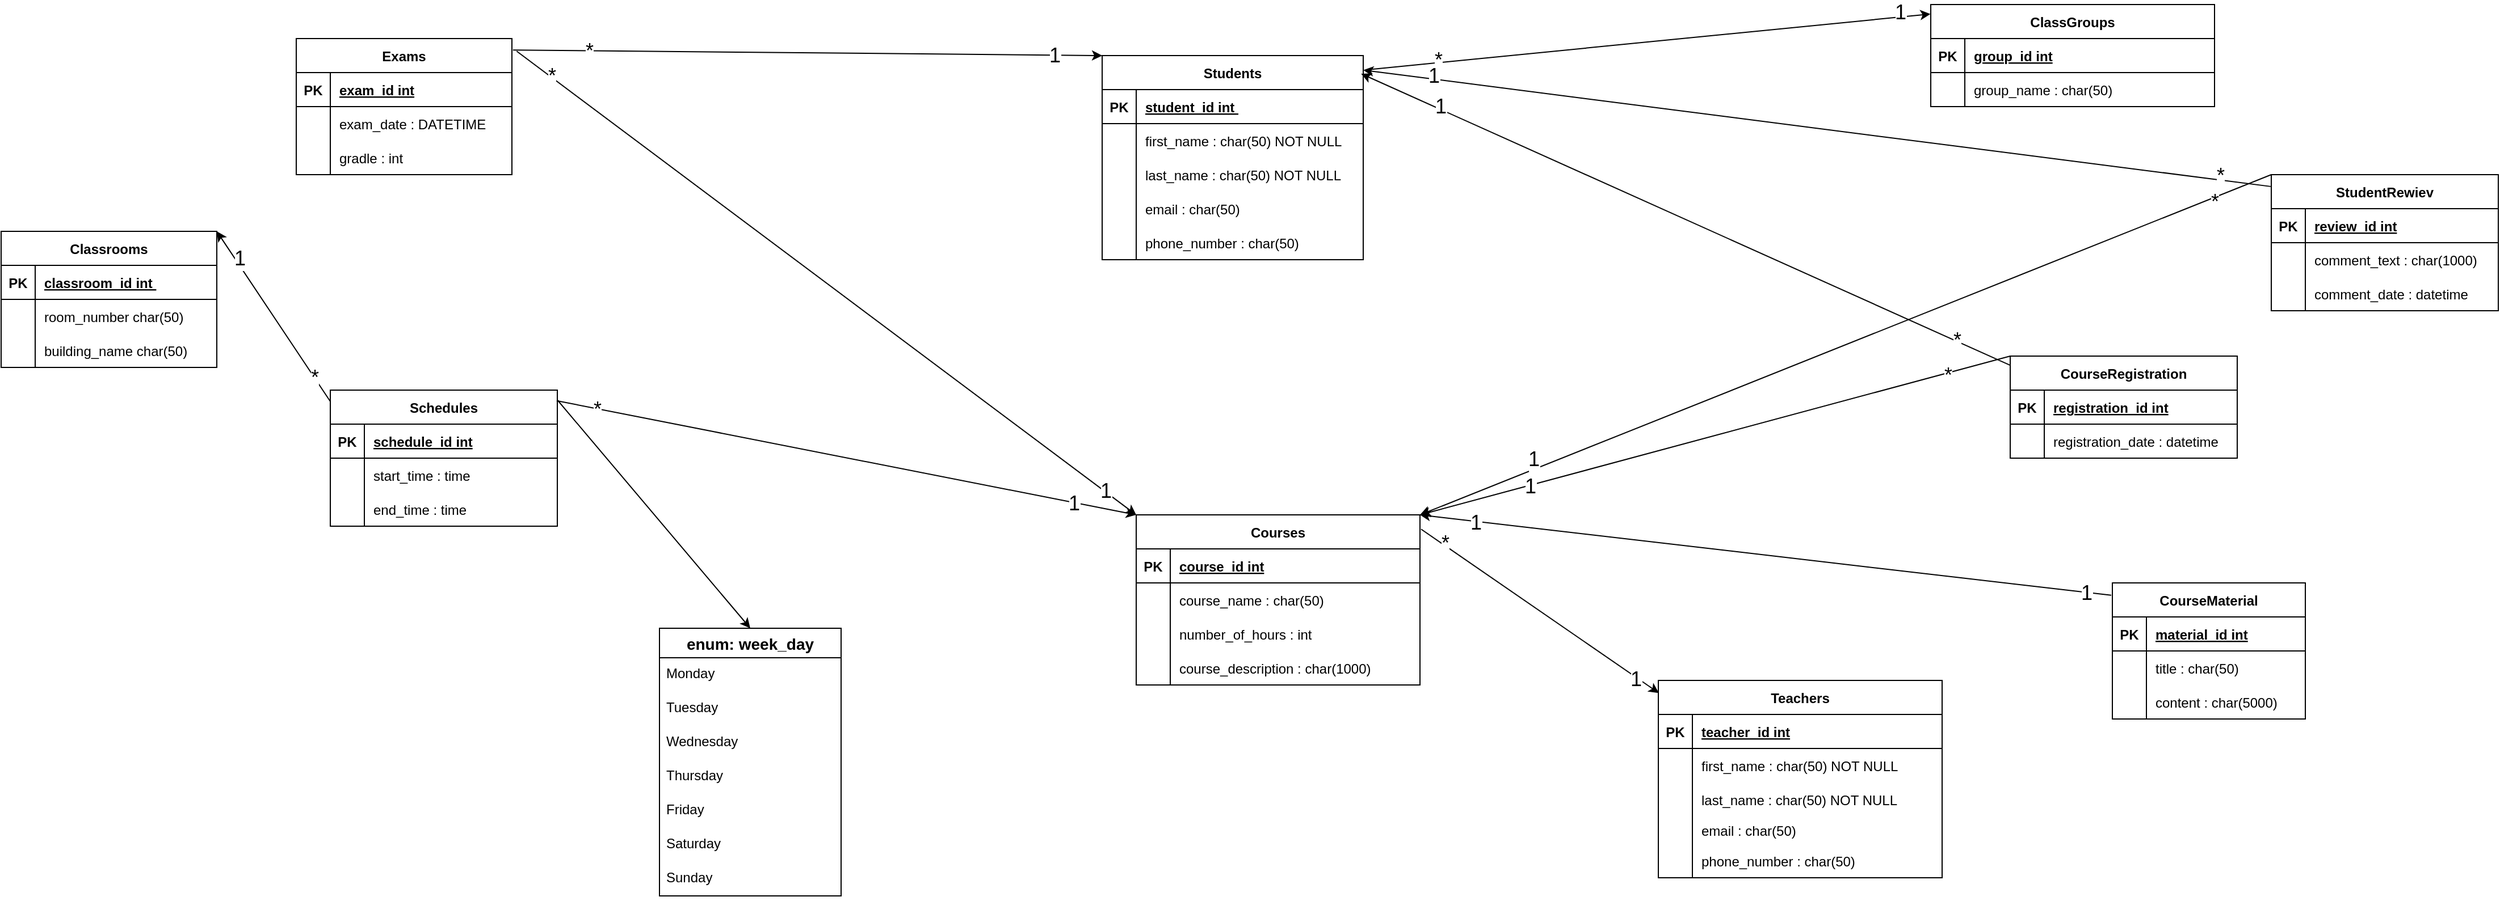 <mxfile version="21.7.4" type="device">
  <diagram id="R2lEEEUBdFMjLlhIrx00" name="Page-1">
    <mxGraphModel dx="2919" dy="903" grid="1" gridSize="10" guides="1" tooltips="1" connect="1" arrows="1" fold="1" page="1" pageScale="1" pageWidth="1169" pageHeight="827" math="0" shadow="0" extFonts="Permanent Marker^https://fonts.googleapis.com/css?family=Permanent+Marker">
      <root>
        <mxCell id="0" />
        <mxCell id="1" parent="0" />
        <mxCell id="C-vyLk0tnHw3VtMMgP7b-23" value="Students" style="shape=table;startSize=30;container=1;collapsible=1;childLayout=tableLayout;fixedRows=1;rowLines=0;fontStyle=1;align=center;resizeLast=1;" parent="1" vertex="1">
          <mxGeometry x="-80" y="65" width="230" height="180" as="geometry" />
        </mxCell>
        <mxCell id="C-vyLk0tnHw3VtMMgP7b-24" value="" style="shape=partialRectangle;collapsible=0;dropTarget=0;pointerEvents=0;fillColor=none;points=[[0,0.5],[1,0.5]];portConstraint=eastwest;top=0;left=0;right=0;bottom=1;" parent="C-vyLk0tnHw3VtMMgP7b-23" vertex="1">
          <mxGeometry y="30" width="230" height="30" as="geometry" />
        </mxCell>
        <mxCell id="C-vyLk0tnHw3VtMMgP7b-25" value="PK" style="shape=partialRectangle;overflow=hidden;connectable=0;fillColor=none;top=0;left=0;bottom=0;right=0;fontStyle=1;" parent="C-vyLk0tnHw3VtMMgP7b-24" vertex="1">
          <mxGeometry width="30" height="30" as="geometry">
            <mxRectangle width="30" height="30" as="alternateBounds" />
          </mxGeometry>
        </mxCell>
        <mxCell id="C-vyLk0tnHw3VtMMgP7b-26" value="student_id int " style="shape=partialRectangle;overflow=hidden;connectable=0;fillColor=none;top=0;left=0;bottom=0;right=0;align=left;spacingLeft=6;fontStyle=5;" parent="C-vyLk0tnHw3VtMMgP7b-24" vertex="1">
          <mxGeometry x="30" width="200" height="30" as="geometry">
            <mxRectangle width="200" height="30" as="alternateBounds" />
          </mxGeometry>
        </mxCell>
        <mxCell id="C-vyLk0tnHw3VtMMgP7b-27" value="" style="shape=partialRectangle;collapsible=0;dropTarget=0;pointerEvents=0;fillColor=none;points=[[0,0.5],[1,0.5]];portConstraint=eastwest;top=0;left=0;right=0;bottom=0;" parent="C-vyLk0tnHw3VtMMgP7b-23" vertex="1">
          <mxGeometry y="60" width="230" height="30" as="geometry" />
        </mxCell>
        <mxCell id="C-vyLk0tnHw3VtMMgP7b-28" value="" style="shape=partialRectangle;overflow=hidden;connectable=0;fillColor=none;top=0;left=0;bottom=0;right=0;" parent="C-vyLk0tnHw3VtMMgP7b-27" vertex="1">
          <mxGeometry width="30" height="30" as="geometry">
            <mxRectangle width="30" height="30" as="alternateBounds" />
          </mxGeometry>
        </mxCell>
        <mxCell id="C-vyLk0tnHw3VtMMgP7b-29" value="first_name : char(50) NOT NULL" style="shape=partialRectangle;overflow=hidden;connectable=0;fillColor=none;top=0;left=0;bottom=0;right=0;align=left;spacingLeft=6;" parent="C-vyLk0tnHw3VtMMgP7b-27" vertex="1">
          <mxGeometry x="30" width="200" height="30" as="geometry">
            <mxRectangle width="200" height="30" as="alternateBounds" />
          </mxGeometry>
        </mxCell>
        <mxCell id="LhEYkZIRxzOfHUwRVAMr-110" style="shape=partialRectangle;collapsible=0;dropTarget=0;pointerEvents=0;fillColor=none;points=[[0,0.5],[1,0.5]];portConstraint=eastwest;top=0;left=0;right=0;bottom=0;" parent="C-vyLk0tnHw3VtMMgP7b-23" vertex="1">
          <mxGeometry y="90" width="230" height="30" as="geometry" />
        </mxCell>
        <mxCell id="LhEYkZIRxzOfHUwRVAMr-111" style="shape=partialRectangle;overflow=hidden;connectable=0;fillColor=none;top=0;left=0;bottom=0;right=0;" parent="LhEYkZIRxzOfHUwRVAMr-110" vertex="1">
          <mxGeometry width="30" height="30" as="geometry">
            <mxRectangle width="30" height="30" as="alternateBounds" />
          </mxGeometry>
        </mxCell>
        <mxCell id="LhEYkZIRxzOfHUwRVAMr-112" value="last_name : char(50) NOT NULL" style="shape=partialRectangle;overflow=hidden;connectable=0;fillColor=none;top=0;left=0;bottom=0;right=0;align=left;spacingLeft=6;" parent="LhEYkZIRxzOfHUwRVAMr-110" vertex="1">
          <mxGeometry x="30" width="200" height="30" as="geometry">
            <mxRectangle width="200" height="30" as="alternateBounds" />
          </mxGeometry>
        </mxCell>
        <mxCell id="LhEYkZIRxzOfHUwRVAMr-113" style="shape=partialRectangle;collapsible=0;dropTarget=0;pointerEvents=0;fillColor=none;points=[[0,0.5],[1,0.5]];portConstraint=eastwest;top=0;left=0;right=0;bottom=0;" parent="C-vyLk0tnHw3VtMMgP7b-23" vertex="1">
          <mxGeometry y="120" width="230" height="30" as="geometry" />
        </mxCell>
        <mxCell id="LhEYkZIRxzOfHUwRVAMr-114" style="shape=partialRectangle;overflow=hidden;connectable=0;fillColor=none;top=0;left=0;bottom=0;right=0;" parent="LhEYkZIRxzOfHUwRVAMr-113" vertex="1">
          <mxGeometry width="30" height="30" as="geometry">
            <mxRectangle width="30" height="30" as="alternateBounds" />
          </mxGeometry>
        </mxCell>
        <mxCell id="LhEYkZIRxzOfHUwRVAMr-115" value="email : char(50)" style="shape=partialRectangle;overflow=hidden;connectable=0;fillColor=none;top=0;left=0;bottom=0;right=0;align=left;spacingLeft=6;" parent="LhEYkZIRxzOfHUwRVAMr-113" vertex="1">
          <mxGeometry x="30" width="200" height="30" as="geometry">
            <mxRectangle width="200" height="30" as="alternateBounds" />
          </mxGeometry>
        </mxCell>
        <mxCell id="LhEYkZIRxzOfHUwRVAMr-116" style="shape=partialRectangle;collapsible=0;dropTarget=0;pointerEvents=0;fillColor=none;points=[[0,0.5],[1,0.5]];portConstraint=eastwest;top=0;left=0;right=0;bottom=0;" parent="C-vyLk0tnHw3VtMMgP7b-23" vertex="1">
          <mxGeometry y="150" width="230" height="30" as="geometry" />
        </mxCell>
        <mxCell id="LhEYkZIRxzOfHUwRVAMr-117" style="shape=partialRectangle;overflow=hidden;connectable=0;fillColor=none;top=0;left=0;bottom=0;right=0;" parent="LhEYkZIRxzOfHUwRVAMr-116" vertex="1">
          <mxGeometry width="30" height="30" as="geometry">
            <mxRectangle width="30" height="30" as="alternateBounds" />
          </mxGeometry>
        </mxCell>
        <mxCell id="LhEYkZIRxzOfHUwRVAMr-118" value="phone_number : char(50)" style="shape=partialRectangle;overflow=hidden;connectable=0;fillColor=none;top=0;left=0;bottom=0;right=0;align=left;spacingLeft=6;" parent="LhEYkZIRxzOfHUwRVAMr-116" vertex="1">
          <mxGeometry x="30" width="200" height="30" as="geometry">
            <mxRectangle width="200" height="30" as="alternateBounds" />
          </mxGeometry>
        </mxCell>
        <mxCell id="LhEYkZIRxzOfHUwRVAMr-1" value="ClassGroups" style="shape=table;startSize=30;container=1;collapsible=1;childLayout=tableLayout;fixedRows=1;rowLines=0;fontStyle=1;align=center;resizeLast=1;" parent="1" vertex="1">
          <mxGeometry x="650" y="20" width="250" height="90" as="geometry" />
        </mxCell>
        <mxCell id="LhEYkZIRxzOfHUwRVAMr-2" value="" style="shape=partialRectangle;collapsible=0;dropTarget=0;pointerEvents=0;fillColor=none;points=[[0,0.5],[1,0.5]];portConstraint=eastwest;top=0;left=0;right=0;bottom=1;" parent="LhEYkZIRxzOfHUwRVAMr-1" vertex="1">
          <mxGeometry y="30" width="250" height="30" as="geometry" />
        </mxCell>
        <mxCell id="LhEYkZIRxzOfHUwRVAMr-3" value="PK" style="shape=partialRectangle;overflow=hidden;connectable=0;fillColor=none;top=0;left=0;bottom=0;right=0;fontStyle=1;" parent="LhEYkZIRxzOfHUwRVAMr-2" vertex="1">
          <mxGeometry width="30" height="30" as="geometry">
            <mxRectangle width="30" height="30" as="alternateBounds" />
          </mxGeometry>
        </mxCell>
        <mxCell id="LhEYkZIRxzOfHUwRVAMr-4" value="group_id int" style="shape=partialRectangle;overflow=hidden;connectable=0;fillColor=none;top=0;left=0;bottom=0;right=0;align=left;spacingLeft=6;fontStyle=5;" parent="LhEYkZIRxzOfHUwRVAMr-2" vertex="1">
          <mxGeometry x="30" width="220" height="30" as="geometry">
            <mxRectangle width="220" height="30" as="alternateBounds" />
          </mxGeometry>
        </mxCell>
        <mxCell id="LhEYkZIRxzOfHUwRVAMr-5" value="" style="shape=partialRectangle;collapsible=0;dropTarget=0;pointerEvents=0;fillColor=none;points=[[0,0.5],[1,0.5]];portConstraint=eastwest;top=0;left=0;right=0;bottom=0;" parent="LhEYkZIRxzOfHUwRVAMr-1" vertex="1">
          <mxGeometry y="60" width="250" height="30" as="geometry" />
        </mxCell>
        <mxCell id="LhEYkZIRxzOfHUwRVAMr-6" value="" style="shape=partialRectangle;overflow=hidden;connectable=0;fillColor=none;top=0;left=0;bottom=0;right=0;" parent="LhEYkZIRxzOfHUwRVAMr-5" vertex="1">
          <mxGeometry width="30" height="30" as="geometry">
            <mxRectangle width="30" height="30" as="alternateBounds" />
          </mxGeometry>
        </mxCell>
        <mxCell id="LhEYkZIRxzOfHUwRVAMr-7" value="group_name : char(50)" style="shape=partialRectangle;overflow=hidden;connectable=0;fillColor=none;top=0;left=0;bottom=0;right=0;align=left;spacingLeft=6;" parent="LhEYkZIRxzOfHUwRVAMr-5" vertex="1">
          <mxGeometry x="30" width="220" height="30" as="geometry">
            <mxRectangle width="220" height="30" as="alternateBounds" />
          </mxGeometry>
        </mxCell>
        <mxCell id="LhEYkZIRxzOfHUwRVAMr-8" value="Courses" style="shape=table;startSize=30;container=1;collapsible=1;childLayout=tableLayout;fixedRows=1;rowLines=0;fontStyle=1;align=center;resizeLast=1;" parent="1" vertex="1">
          <mxGeometry x="-50" y="470" width="250" height="150" as="geometry" />
        </mxCell>
        <mxCell id="LhEYkZIRxzOfHUwRVAMr-9" value="" style="shape=partialRectangle;collapsible=0;dropTarget=0;pointerEvents=0;fillColor=none;points=[[0,0.5],[1,0.5]];portConstraint=eastwest;top=0;left=0;right=0;bottom=1;" parent="LhEYkZIRxzOfHUwRVAMr-8" vertex="1">
          <mxGeometry y="30" width="250" height="30" as="geometry" />
        </mxCell>
        <mxCell id="LhEYkZIRxzOfHUwRVAMr-10" value="PK" style="shape=partialRectangle;overflow=hidden;connectable=0;fillColor=none;top=0;left=0;bottom=0;right=0;fontStyle=1;" parent="LhEYkZIRxzOfHUwRVAMr-9" vertex="1">
          <mxGeometry width="30" height="30" as="geometry">
            <mxRectangle width="30" height="30" as="alternateBounds" />
          </mxGeometry>
        </mxCell>
        <mxCell id="LhEYkZIRxzOfHUwRVAMr-11" value="course_id int" style="shape=partialRectangle;overflow=hidden;connectable=0;fillColor=none;top=0;left=0;bottom=0;right=0;align=left;spacingLeft=6;fontStyle=5;" parent="LhEYkZIRxzOfHUwRVAMr-9" vertex="1">
          <mxGeometry x="30" width="220" height="30" as="geometry">
            <mxRectangle width="220" height="30" as="alternateBounds" />
          </mxGeometry>
        </mxCell>
        <mxCell id="LhEYkZIRxzOfHUwRVAMr-12" value="" style="shape=partialRectangle;collapsible=0;dropTarget=0;pointerEvents=0;fillColor=none;points=[[0,0.5],[1,0.5]];portConstraint=eastwest;top=0;left=0;right=0;bottom=0;" parent="LhEYkZIRxzOfHUwRVAMr-8" vertex="1">
          <mxGeometry y="60" width="250" height="30" as="geometry" />
        </mxCell>
        <mxCell id="LhEYkZIRxzOfHUwRVAMr-13" value="" style="shape=partialRectangle;overflow=hidden;connectable=0;fillColor=none;top=0;left=0;bottom=0;right=0;" parent="LhEYkZIRxzOfHUwRVAMr-12" vertex="1">
          <mxGeometry width="30" height="30" as="geometry">
            <mxRectangle width="30" height="30" as="alternateBounds" />
          </mxGeometry>
        </mxCell>
        <mxCell id="LhEYkZIRxzOfHUwRVAMr-14" value="course_name : char(50) " style="shape=partialRectangle;overflow=hidden;connectable=0;fillColor=none;top=0;left=0;bottom=0;right=0;align=left;spacingLeft=6;" parent="LhEYkZIRxzOfHUwRVAMr-12" vertex="1">
          <mxGeometry x="30" width="220" height="30" as="geometry">
            <mxRectangle width="220" height="30" as="alternateBounds" />
          </mxGeometry>
        </mxCell>
        <mxCell id="iF2gpGgkhicYIBw4G_lv-1" style="shape=partialRectangle;collapsible=0;dropTarget=0;pointerEvents=0;fillColor=none;points=[[0,0.5],[1,0.5]];portConstraint=eastwest;top=0;left=0;right=0;bottom=0;" parent="LhEYkZIRxzOfHUwRVAMr-8" vertex="1">
          <mxGeometry y="90" width="250" height="30" as="geometry" />
        </mxCell>
        <mxCell id="iF2gpGgkhicYIBw4G_lv-2" style="shape=partialRectangle;overflow=hidden;connectable=0;fillColor=none;top=0;left=0;bottom=0;right=0;" parent="iF2gpGgkhicYIBw4G_lv-1" vertex="1">
          <mxGeometry width="30" height="30" as="geometry">
            <mxRectangle width="30" height="30" as="alternateBounds" />
          </mxGeometry>
        </mxCell>
        <mxCell id="iF2gpGgkhicYIBw4G_lv-3" value="number_of_hours : int" style="shape=partialRectangle;overflow=hidden;connectable=0;fillColor=none;top=0;left=0;bottom=0;right=0;align=left;spacingLeft=6;" parent="iF2gpGgkhicYIBw4G_lv-1" vertex="1">
          <mxGeometry x="30" width="220" height="30" as="geometry">
            <mxRectangle width="220" height="30" as="alternateBounds" />
          </mxGeometry>
        </mxCell>
        <mxCell id="LhEYkZIRxzOfHUwRVAMr-119" style="shape=partialRectangle;collapsible=0;dropTarget=0;pointerEvents=0;fillColor=none;points=[[0,0.5],[1,0.5]];portConstraint=eastwest;top=0;left=0;right=0;bottom=0;" parent="LhEYkZIRxzOfHUwRVAMr-8" vertex="1">
          <mxGeometry y="120" width="250" height="30" as="geometry" />
        </mxCell>
        <mxCell id="LhEYkZIRxzOfHUwRVAMr-120" style="shape=partialRectangle;overflow=hidden;connectable=0;fillColor=none;top=0;left=0;bottom=0;right=0;" parent="LhEYkZIRxzOfHUwRVAMr-119" vertex="1">
          <mxGeometry width="30" height="30" as="geometry">
            <mxRectangle width="30" height="30" as="alternateBounds" />
          </mxGeometry>
        </mxCell>
        <mxCell id="LhEYkZIRxzOfHUwRVAMr-121" value="course_description : char(1000)" style="shape=partialRectangle;overflow=hidden;connectable=0;fillColor=none;top=0;left=0;bottom=0;right=0;align=left;spacingLeft=6;" parent="LhEYkZIRxzOfHUwRVAMr-119" vertex="1">
          <mxGeometry x="30" width="220" height="30" as="geometry">
            <mxRectangle width="220" height="30" as="alternateBounds" />
          </mxGeometry>
        </mxCell>
        <mxCell id="LhEYkZIRxzOfHUwRVAMr-15" value="CourseRegistration" style="shape=table;startSize=30;container=1;collapsible=1;childLayout=tableLayout;fixedRows=1;rowLines=0;fontStyle=1;align=center;resizeLast=1;" parent="1" vertex="1">
          <mxGeometry x="720" y="330" width="200" height="90" as="geometry" />
        </mxCell>
        <mxCell id="LhEYkZIRxzOfHUwRVAMr-16" value="" style="shape=partialRectangle;collapsible=0;dropTarget=0;pointerEvents=0;fillColor=none;points=[[0,0.5],[1,0.5]];portConstraint=eastwest;top=0;left=0;right=0;bottom=1;" parent="LhEYkZIRxzOfHUwRVAMr-15" vertex="1">
          <mxGeometry y="30" width="200" height="30" as="geometry" />
        </mxCell>
        <mxCell id="LhEYkZIRxzOfHUwRVAMr-17" value="PK" style="shape=partialRectangle;overflow=hidden;connectable=0;fillColor=none;top=0;left=0;bottom=0;right=0;fontStyle=1;" parent="LhEYkZIRxzOfHUwRVAMr-16" vertex="1">
          <mxGeometry width="30" height="30" as="geometry">
            <mxRectangle width="30" height="30" as="alternateBounds" />
          </mxGeometry>
        </mxCell>
        <mxCell id="LhEYkZIRxzOfHUwRVAMr-18" value="registration_id int" style="shape=partialRectangle;overflow=hidden;connectable=0;fillColor=none;top=0;left=0;bottom=0;right=0;align=left;spacingLeft=6;fontStyle=5;" parent="LhEYkZIRxzOfHUwRVAMr-16" vertex="1">
          <mxGeometry x="30" width="170" height="30" as="geometry">
            <mxRectangle width="170" height="30" as="alternateBounds" />
          </mxGeometry>
        </mxCell>
        <mxCell id="LhEYkZIRxzOfHUwRVAMr-19" value="" style="shape=partialRectangle;collapsible=0;dropTarget=0;pointerEvents=0;fillColor=none;points=[[0,0.5],[1,0.5]];portConstraint=eastwest;top=0;left=0;right=0;bottom=0;" parent="LhEYkZIRxzOfHUwRVAMr-15" vertex="1">
          <mxGeometry y="60" width="200" height="30" as="geometry" />
        </mxCell>
        <mxCell id="LhEYkZIRxzOfHUwRVAMr-20" value="" style="shape=partialRectangle;overflow=hidden;connectable=0;fillColor=none;top=0;left=0;bottom=0;right=0;" parent="LhEYkZIRxzOfHUwRVAMr-19" vertex="1">
          <mxGeometry width="30" height="30" as="geometry">
            <mxRectangle width="30" height="30" as="alternateBounds" />
          </mxGeometry>
        </mxCell>
        <mxCell id="LhEYkZIRxzOfHUwRVAMr-21" value="registration_date : datetime" style="shape=partialRectangle;overflow=hidden;connectable=0;fillColor=none;top=0;left=0;bottom=0;right=0;align=left;spacingLeft=6;" parent="LhEYkZIRxzOfHUwRVAMr-19" vertex="1">
          <mxGeometry x="30" width="170" height="30" as="geometry">
            <mxRectangle width="170" height="30" as="alternateBounds" />
          </mxGeometry>
        </mxCell>
        <mxCell id="LhEYkZIRxzOfHUwRVAMr-29" value="Teachers" style="shape=table;startSize=30;container=1;collapsible=1;childLayout=tableLayout;fixedRows=1;rowLines=0;fontStyle=1;align=center;resizeLast=1;" parent="1" vertex="1">
          <mxGeometry x="410" y="616" width="250" height="174" as="geometry" />
        </mxCell>
        <mxCell id="LhEYkZIRxzOfHUwRVAMr-30" value="" style="shape=partialRectangle;collapsible=0;dropTarget=0;pointerEvents=0;fillColor=none;points=[[0,0.5],[1,0.5]];portConstraint=eastwest;top=0;left=0;right=0;bottom=1;" parent="LhEYkZIRxzOfHUwRVAMr-29" vertex="1">
          <mxGeometry y="30" width="250" height="30" as="geometry" />
        </mxCell>
        <mxCell id="LhEYkZIRxzOfHUwRVAMr-31" value="PK" style="shape=partialRectangle;overflow=hidden;connectable=0;fillColor=none;top=0;left=0;bottom=0;right=0;fontStyle=1;" parent="LhEYkZIRxzOfHUwRVAMr-30" vertex="1">
          <mxGeometry width="30" height="30" as="geometry">
            <mxRectangle width="30" height="30" as="alternateBounds" />
          </mxGeometry>
        </mxCell>
        <mxCell id="LhEYkZIRxzOfHUwRVAMr-32" value="teacher_id int" style="shape=partialRectangle;overflow=hidden;connectable=0;fillColor=none;top=0;left=0;bottom=0;right=0;align=left;spacingLeft=6;fontStyle=5;" parent="LhEYkZIRxzOfHUwRVAMr-30" vertex="1">
          <mxGeometry x="30" width="220" height="30" as="geometry">
            <mxRectangle width="220" height="30" as="alternateBounds" />
          </mxGeometry>
        </mxCell>
        <mxCell id="LhEYkZIRxzOfHUwRVAMr-33" value="" style="shape=partialRectangle;collapsible=0;dropTarget=0;pointerEvents=0;fillColor=none;points=[[0,0.5],[1,0.5]];portConstraint=eastwest;top=0;left=0;right=0;bottom=0;" parent="LhEYkZIRxzOfHUwRVAMr-29" vertex="1">
          <mxGeometry y="60" width="250" height="30" as="geometry" />
        </mxCell>
        <mxCell id="LhEYkZIRxzOfHUwRVAMr-34" value="" style="shape=partialRectangle;overflow=hidden;connectable=0;fillColor=none;top=0;left=0;bottom=0;right=0;" parent="LhEYkZIRxzOfHUwRVAMr-33" vertex="1">
          <mxGeometry width="30" height="30" as="geometry">
            <mxRectangle width="30" height="30" as="alternateBounds" />
          </mxGeometry>
        </mxCell>
        <mxCell id="LhEYkZIRxzOfHUwRVAMr-35" value="first_name : char(50) NOT NULL" style="shape=partialRectangle;overflow=hidden;connectable=0;fillColor=none;top=0;left=0;bottom=0;right=0;align=left;spacingLeft=6;" parent="LhEYkZIRxzOfHUwRVAMr-33" vertex="1">
          <mxGeometry x="30" width="220" height="30" as="geometry">
            <mxRectangle width="220" height="30" as="alternateBounds" />
          </mxGeometry>
        </mxCell>
        <mxCell id="LhEYkZIRxzOfHUwRVAMr-137" style="shape=partialRectangle;collapsible=0;dropTarget=0;pointerEvents=0;fillColor=none;points=[[0,0.5],[1,0.5]];portConstraint=eastwest;top=0;left=0;right=0;bottom=0;" parent="LhEYkZIRxzOfHUwRVAMr-29" vertex="1">
          <mxGeometry y="90" width="250" height="30" as="geometry" />
        </mxCell>
        <mxCell id="LhEYkZIRxzOfHUwRVAMr-138" style="shape=partialRectangle;overflow=hidden;connectable=0;fillColor=none;top=0;left=0;bottom=0;right=0;" parent="LhEYkZIRxzOfHUwRVAMr-137" vertex="1">
          <mxGeometry width="30" height="30" as="geometry">
            <mxRectangle width="30" height="30" as="alternateBounds" />
          </mxGeometry>
        </mxCell>
        <mxCell id="LhEYkZIRxzOfHUwRVAMr-139" value="last_name : char(50) NOT NULL" style="shape=partialRectangle;overflow=hidden;connectable=0;fillColor=none;top=0;left=0;bottom=0;right=0;align=left;spacingLeft=6;" parent="LhEYkZIRxzOfHUwRVAMr-137" vertex="1">
          <mxGeometry x="30" width="220" height="30" as="geometry">
            <mxRectangle width="220" height="30" as="alternateBounds" />
          </mxGeometry>
        </mxCell>
        <mxCell id="LhEYkZIRxzOfHUwRVAMr-134" style="shape=partialRectangle;collapsible=0;dropTarget=0;pointerEvents=0;fillColor=none;points=[[0,0.5],[1,0.5]];portConstraint=eastwest;top=0;left=0;right=0;bottom=0;" parent="LhEYkZIRxzOfHUwRVAMr-29" vertex="1">
          <mxGeometry y="120" width="250" height="24" as="geometry" />
        </mxCell>
        <mxCell id="LhEYkZIRxzOfHUwRVAMr-135" style="shape=partialRectangle;overflow=hidden;connectable=0;fillColor=none;top=0;left=0;bottom=0;right=0;" parent="LhEYkZIRxzOfHUwRVAMr-134" vertex="1">
          <mxGeometry width="30" height="24" as="geometry">
            <mxRectangle width="30" height="24" as="alternateBounds" />
          </mxGeometry>
        </mxCell>
        <mxCell id="LhEYkZIRxzOfHUwRVAMr-136" value="email : char(50)" style="shape=partialRectangle;overflow=hidden;connectable=0;fillColor=none;top=0;left=0;bottom=0;right=0;align=left;spacingLeft=6;" parent="LhEYkZIRxzOfHUwRVAMr-134" vertex="1">
          <mxGeometry x="30" width="220" height="24" as="geometry">
            <mxRectangle width="220" height="24" as="alternateBounds" />
          </mxGeometry>
        </mxCell>
        <mxCell id="LhEYkZIRxzOfHUwRVAMr-131" style="shape=partialRectangle;collapsible=0;dropTarget=0;pointerEvents=0;fillColor=none;points=[[0,0.5],[1,0.5]];portConstraint=eastwest;top=0;left=0;right=0;bottom=0;" parent="LhEYkZIRxzOfHUwRVAMr-29" vertex="1">
          <mxGeometry y="144" width="250" height="30" as="geometry" />
        </mxCell>
        <mxCell id="LhEYkZIRxzOfHUwRVAMr-132" style="shape=partialRectangle;overflow=hidden;connectable=0;fillColor=none;top=0;left=0;bottom=0;right=0;" parent="LhEYkZIRxzOfHUwRVAMr-131" vertex="1">
          <mxGeometry width="30" height="30" as="geometry">
            <mxRectangle width="30" height="30" as="alternateBounds" />
          </mxGeometry>
        </mxCell>
        <mxCell id="LhEYkZIRxzOfHUwRVAMr-133" value="phone_number : char(50)" style="shape=partialRectangle;overflow=hidden;connectable=0;fillColor=none;top=0;left=0;bottom=0;right=0;align=left;spacingLeft=6;" parent="LhEYkZIRxzOfHUwRVAMr-131" vertex="1">
          <mxGeometry x="30" width="220" height="30" as="geometry">
            <mxRectangle width="220" height="30" as="alternateBounds" />
          </mxGeometry>
        </mxCell>
        <mxCell id="LhEYkZIRxzOfHUwRVAMr-36" value="CourseMaterial" style="shape=table;startSize=30;container=1;collapsible=1;childLayout=tableLayout;fixedRows=1;rowLines=0;fontStyle=1;align=center;resizeLast=1;" parent="1" vertex="1">
          <mxGeometry x="810" y="530" width="170" height="120" as="geometry" />
        </mxCell>
        <mxCell id="LhEYkZIRxzOfHUwRVAMr-37" value="" style="shape=partialRectangle;collapsible=0;dropTarget=0;pointerEvents=0;fillColor=none;points=[[0,0.5],[1,0.5]];portConstraint=eastwest;top=0;left=0;right=0;bottom=1;" parent="LhEYkZIRxzOfHUwRVAMr-36" vertex="1">
          <mxGeometry y="30" width="170" height="30" as="geometry" />
        </mxCell>
        <mxCell id="LhEYkZIRxzOfHUwRVAMr-38" value="PK" style="shape=partialRectangle;overflow=hidden;connectable=0;fillColor=none;top=0;left=0;bottom=0;right=0;fontStyle=1;" parent="LhEYkZIRxzOfHUwRVAMr-37" vertex="1">
          <mxGeometry width="30" height="30" as="geometry">
            <mxRectangle width="30" height="30" as="alternateBounds" />
          </mxGeometry>
        </mxCell>
        <mxCell id="LhEYkZIRxzOfHUwRVAMr-39" value="material_id int" style="shape=partialRectangle;overflow=hidden;connectable=0;fillColor=none;top=0;left=0;bottom=0;right=0;align=left;spacingLeft=6;fontStyle=5;" parent="LhEYkZIRxzOfHUwRVAMr-37" vertex="1">
          <mxGeometry x="30" width="140" height="30" as="geometry">
            <mxRectangle width="140" height="30" as="alternateBounds" />
          </mxGeometry>
        </mxCell>
        <mxCell id="LhEYkZIRxzOfHUwRVAMr-40" value="" style="shape=partialRectangle;collapsible=0;dropTarget=0;pointerEvents=0;fillColor=none;points=[[0,0.5],[1,0.5]];portConstraint=eastwest;top=0;left=0;right=0;bottom=0;" parent="LhEYkZIRxzOfHUwRVAMr-36" vertex="1">
          <mxGeometry y="60" width="170" height="30" as="geometry" />
        </mxCell>
        <mxCell id="LhEYkZIRxzOfHUwRVAMr-41" value="" style="shape=partialRectangle;overflow=hidden;connectable=0;fillColor=none;top=0;left=0;bottom=0;right=0;" parent="LhEYkZIRxzOfHUwRVAMr-40" vertex="1">
          <mxGeometry width="30" height="30" as="geometry">
            <mxRectangle width="30" height="30" as="alternateBounds" />
          </mxGeometry>
        </mxCell>
        <mxCell id="LhEYkZIRxzOfHUwRVAMr-42" value="title : char(50)" style="shape=partialRectangle;overflow=hidden;connectable=0;fillColor=none;top=0;left=0;bottom=0;right=0;align=left;spacingLeft=6;" parent="LhEYkZIRxzOfHUwRVAMr-40" vertex="1">
          <mxGeometry x="30" width="140" height="30" as="geometry">
            <mxRectangle width="140" height="30" as="alternateBounds" />
          </mxGeometry>
        </mxCell>
        <mxCell id="LhEYkZIRxzOfHUwRVAMr-158" style="shape=partialRectangle;collapsible=0;dropTarget=0;pointerEvents=0;fillColor=none;points=[[0,0.5],[1,0.5]];portConstraint=eastwest;top=0;left=0;right=0;bottom=0;" parent="LhEYkZIRxzOfHUwRVAMr-36" vertex="1">
          <mxGeometry y="90" width="170" height="30" as="geometry" />
        </mxCell>
        <mxCell id="LhEYkZIRxzOfHUwRVAMr-159" style="shape=partialRectangle;overflow=hidden;connectable=0;fillColor=none;top=0;left=0;bottom=0;right=0;" parent="LhEYkZIRxzOfHUwRVAMr-158" vertex="1">
          <mxGeometry width="30" height="30" as="geometry">
            <mxRectangle width="30" height="30" as="alternateBounds" />
          </mxGeometry>
        </mxCell>
        <mxCell id="LhEYkZIRxzOfHUwRVAMr-160" value="content : char(5000)" style="shape=partialRectangle;overflow=hidden;connectable=0;fillColor=none;top=0;left=0;bottom=0;right=0;align=left;spacingLeft=6;" parent="LhEYkZIRxzOfHUwRVAMr-158" vertex="1">
          <mxGeometry x="30" width="140" height="30" as="geometry">
            <mxRectangle width="140" height="30" as="alternateBounds" />
          </mxGeometry>
        </mxCell>
        <mxCell id="LhEYkZIRxzOfHUwRVAMr-43" value="Schedules" style="shape=table;startSize=30;container=1;collapsible=1;childLayout=tableLayout;fixedRows=1;rowLines=0;fontStyle=1;align=center;resizeLast=1;" parent="1" vertex="1">
          <mxGeometry x="-760" y="360" width="200" height="120" as="geometry" />
        </mxCell>
        <mxCell id="LhEYkZIRxzOfHUwRVAMr-44" value="" style="shape=partialRectangle;collapsible=0;dropTarget=0;pointerEvents=0;fillColor=none;points=[[0,0.5],[1,0.5]];portConstraint=eastwest;top=0;left=0;right=0;bottom=1;" parent="LhEYkZIRxzOfHUwRVAMr-43" vertex="1">
          <mxGeometry y="30" width="200" height="30" as="geometry" />
        </mxCell>
        <mxCell id="LhEYkZIRxzOfHUwRVAMr-45" value="PK" style="shape=partialRectangle;overflow=hidden;connectable=0;fillColor=none;top=0;left=0;bottom=0;right=0;fontStyle=1;" parent="LhEYkZIRxzOfHUwRVAMr-44" vertex="1">
          <mxGeometry width="30" height="30" as="geometry">
            <mxRectangle width="30" height="30" as="alternateBounds" />
          </mxGeometry>
        </mxCell>
        <mxCell id="LhEYkZIRxzOfHUwRVAMr-46" value="schedule_id int" style="shape=partialRectangle;overflow=hidden;connectable=0;fillColor=none;top=0;left=0;bottom=0;right=0;align=left;spacingLeft=6;fontStyle=5;" parent="LhEYkZIRxzOfHUwRVAMr-44" vertex="1">
          <mxGeometry x="30" width="170" height="30" as="geometry">
            <mxRectangle width="170" height="30" as="alternateBounds" />
          </mxGeometry>
        </mxCell>
        <mxCell id="LhEYkZIRxzOfHUwRVAMr-146" style="shape=partialRectangle;collapsible=0;dropTarget=0;pointerEvents=0;fillColor=none;points=[[0,0.5],[1,0.5]];portConstraint=eastwest;top=0;left=0;right=0;bottom=0;" parent="LhEYkZIRxzOfHUwRVAMr-43" vertex="1">
          <mxGeometry y="60" width="200" height="30" as="geometry" />
        </mxCell>
        <mxCell id="LhEYkZIRxzOfHUwRVAMr-147" style="shape=partialRectangle;overflow=hidden;connectable=0;fillColor=none;top=0;left=0;bottom=0;right=0;" parent="LhEYkZIRxzOfHUwRVAMr-146" vertex="1">
          <mxGeometry width="30" height="30" as="geometry">
            <mxRectangle width="30" height="30" as="alternateBounds" />
          </mxGeometry>
        </mxCell>
        <mxCell id="LhEYkZIRxzOfHUwRVAMr-148" value="start_time : time" style="shape=partialRectangle;overflow=hidden;connectable=0;fillColor=none;top=0;left=0;bottom=0;right=0;align=left;spacingLeft=6;" parent="LhEYkZIRxzOfHUwRVAMr-146" vertex="1">
          <mxGeometry x="30" width="170" height="30" as="geometry">
            <mxRectangle width="170" height="30" as="alternateBounds" />
          </mxGeometry>
        </mxCell>
        <mxCell id="LhEYkZIRxzOfHUwRVAMr-143" style="shape=partialRectangle;collapsible=0;dropTarget=0;pointerEvents=0;fillColor=none;points=[[0,0.5],[1,0.5]];portConstraint=eastwest;top=0;left=0;right=0;bottom=0;" parent="LhEYkZIRxzOfHUwRVAMr-43" vertex="1">
          <mxGeometry y="90" width="200" height="30" as="geometry" />
        </mxCell>
        <mxCell id="LhEYkZIRxzOfHUwRVAMr-144" style="shape=partialRectangle;overflow=hidden;connectable=0;fillColor=none;top=0;left=0;bottom=0;right=0;" parent="LhEYkZIRxzOfHUwRVAMr-143" vertex="1">
          <mxGeometry width="30" height="30" as="geometry">
            <mxRectangle width="30" height="30" as="alternateBounds" />
          </mxGeometry>
        </mxCell>
        <mxCell id="LhEYkZIRxzOfHUwRVAMr-145" value="end_time : time " style="shape=partialRectangle;overflow=hidden;connectable=0;fillColor=none;top=0;left=0;bottom=0;right=0;align=left;spacingLeft=6;" parent="LhEYkZIRxzOfHUwRVAMr-143" vertex="1">
          <mxGeometry x="30" width="170" height="30" as="geometry">
            <mxRectangle width="170" height="30" as="alternateBounds" />
          </mxGeometry>
        </mxCell>
        <mxCell id="LhEYkZIRxzOfHUwRVAMr-50" value="Exams" style="shape=table;startSize=30;container=1;collapsible=1;childLayout=tableLayout;fixedRows=1;rowLines=0;fontStyle=1;align=center;resizeLast=1;" parent="1" vertex="1">
          <mxGeometry x="-790" y="50" width="190" height="120" as="geometry" />
        </mxCell>
        <mxCell id="LhEYkZIRxzOfHUwRVAMr-51" value="" style="shape=partialRectangle;collapsible=0;dropTarget=0;pointerEvents=0;fillColor=none;points=[[0,0.5],[1,0.5]];portConstraint=eastwest;top=0;left=0;right=0;bottom=1;" parent="LhEYkZIRxzOfHUwRVAMr-50" vertex="1">
          <mxGeometry y="30" width="190" height="30" as="geometry" />
        </mxCell>
        <mxCell id="LhEYkZIRxzOfHUwRVAMr-52" value="PK" style="shape=partialRectangle;overflow=hidden;connectable=0;fillColor=none;top=0;left=0;bottom=0;right=0;fontStyle=1;" parent="LhEYkZIRxzOfHUwRVAMr-51" vertex="1">
          <mxGeometry width="30" height="30" as="geometry">
            <mxRectangle width="30" height="30" as="alternateBounds" />
          </mxGeometry>
        </mxCell>
        <mxCell id="LhEYkZIRxzOfHUwRVAMr-53" value="exam_id int" style="shape=partialRectangle;overflow=hidden;connectable=0;fillColor=none;top=0;left=0;bottom=0;right=0;align=left;spacingLeft=6;fontStyle=5;" parent="LhEYkZIRxzOfHUwRVAMr-51" vertex="1">
          <mxGeometry x="30" width="160" height="30" as="geometry">
            <mxRectangle width="160" height="30" as="alternateBounds" />
          </mxGeometry>
        </mxCell>
        <mxCell id="LhEYkZIRxzOfHUwRVAMr-54" value="" style="shape=partialRectangle;collapsible=0;dropTarget=0;pointerEvents=0;fillColor=none;points=[[0,0.5],[1,0.5]];portConstraint=eastwest;top=0;left=0;right=0;bottom=0;" parent="LhEYkZIRxzOfHUwRVAMr-50" vertex="1">
          <mxGeometry y="60" width="190" height="30" as="geometry" />
        </mxCell>
        <mxCell id="LhEYkZIRxzOfHUwRVAMr-55" value="" style="shape=partialRectangle;overflow=hidden;connectable=0;fillColor=none;top=0;left=0;bottom=0;right=0;" parent="LhEYkZIRxzOfHUwRVAMr-54" vertex="1">
          <mxGeometry width="30" height="30" as="geometry">
            <mxRectangle width="30" height="30" as="alternateBounds" />
          </mxGeometry>
        </mxCell>
        <mxCell id="LhEYkZIRxzOfHUwRVAMr-56" value="exam_date : DATETIME" style="shape=partialRectangle;overflow=hidden;connectable=0;fillColor=none;top=0;left=0;bottom=0;right=0;align=left;spacingLeft=6;" parent="LhEYkZIRxzOfHUwRVAMr-54" vertex="1">
          <mxGeometry x="30" width="160" height="30" as="geometry">
            <mxRectangle width="160" height="30" as="alternateBounds" />
          </mxGeometry>
        </mxCell>
        <mxCell id="LhEYkZIRxzOfHUwRVAMr-164" style="shape=partialRectangle;collapsible=0;dropTarget=0;pointerEvents=0;fillColor=none;points=[[0,0.5],[1,0.5]];portConstraint=eastwest;top=0;left=0;right=0;bottom=0;" parent="LhEYkZIRxzOfHUwRVAMr-50" vertex="1">
          <mxGeometry y="90" width="190" height="30" as="geometry" />
        </mxCell>
        <mxCell id="LhEYkZIRxzOfHUwRVAMr-165" style="shape=partialRectangle;overflow=hidden;connectable=0;fillColor=none;top=0;left=0;bottom=0;right=0;" parent="LhEYkZIRxzOfHUwRVAMr-164" vertex="1">
          <mxGeometry width="30" height="30" as="geometry">
            <mxRectangle width="30" height="30" as="alternateBounds" />
          </mxGeometry>
        </mxCell>
        <mxCell id="LhEYkZIRxzOfHUwRVAMr-166" value="gradle : int" style="shape=partialRectangle;overflow=hidden;connectable=0;fillColor=none;top=0;left=0;bottom=0;right=0;align=left;spacingLeft=6;" parent="LhEYkZIRxzOfHUwRVAMr-164" vertex="1">
          <mxGeometry x="30" width="160" height="30" as="geometry">
            <mxRectangle width="160" height="30" as="alternateBounds" />
          </mxGeometry>
        </mxCell>
        <mxCell id="LhEYkZIRxzOfHUwRVAMr-57" value="StudentRewiev" style="shape=table;startSize=30;container=1;collapsible=1;childLayout=tableLayout;fixedRows=1;rowLines=0;fontStyle=1;align=center;resizeLast=1;" parent="1" vertex="1">
          <mxGeometry x="950" y="170" width="200" height="120" as="geometry" />
        </mxCell>
        <mxCell id="LhEYkZIRxzOfHUwRVAMr-58" value="" style="shape=partialRectangle;collapsible=0;dropTarget=0;pointerEvents=0;fillColor=none;points=[[0,0.5],[1,0.5]];portConstraint=eastwest;top=0;left=0;right=0;bottom=1;" parent="LhEYkZIRxzOfHUwRVAMr-57" vertex="1">
          <mxGeometry y="30" width="200" height="30" as="geometry" />
        </mxCell>
        <mxCell id="LhEYkZIRxzOfHUwRVAMr-59" value="PK" style="shape=partialRectangle;overflow=hidden;connectable=0;fillColor=none;top=0;left=0;bottom=0;right=0;fontStyle=1;" parent="LhEYkZIRxzOfHUwRVAMr-58" vertex="1">
          <mxGeometry width="30" height="30" as="geometry">
            <mxRectangle width="30" height="30" as="alternateBounds" />
          </mxGeometry>
        </mxCell>
        <mxCell id="LhEYkZIRxzOfHUwRVAMr-60" value="review_id int" style="shape=partialRectangle;overflow=hidden;connectable=0;fillColor=none;top=0;left=0;bottom=0;right=0;align=left;spacingLeft=6;fontStyle=5;" parent="LhEYkZIRxzOfHUwRVAMr-58" vertex="1">
          <mxGeometry x="30" width="170" height="30" as="geometry">
            <mxRectangle width="170" height="30" as="alternateBounds" />
          </mxGeometry>
        </mxCell>
        <mxCell id="LhEYkZIRxzOfHUwRVAMr-61" value="" style="shape=partialRectangle;collapsible=0;dropTarget=0;pointerEvents=0;fillColor=none;points=[[0,0.5],[1,0.5]];portConstraint=eastwest;top=0;left=0;right=0;bottom=0;" parent="LhEYkZIRxzOfHUwRVAMr-57" vertex="1">
          <mxGeometry y="60" width="200" height="30" as="geometry" />
        </mxCell>
        <mxCell id="LhEYkZIRxzOfHUwRVAMr-62" value="" style="shape=partialRectangle;overflow=hidden;connectable=0;fillColor=none;top=0;left=0;bottom=0;right=0;" parent="LhEYkZIRxzOfHUwRVAMr-61" vertex="1">
          <mxGeometry width="30" height="30" as="geometry">
            <mxRectangle width="30" height="30" as="alternateBounds" />
          </mxGeometry>
        </mxCell>
        <mxCell id="LhEYkZIRxzOfHUwRVAMr-63" value="comment_text : char(1000)" style="shape=partialRectangle;overflow=hidden;connectable=0;fillColor=none;top=0;left=0;bottom=0;right=0;align=left;spacingLeft=6;" parent="LhEYkZIRxzOfHUwRVAMr-61" vertex="1">
          <mxGeometry x="30" width="170" height="30" as="geometry">
            <mxRectangle width="170" height="30" as="alternateBounds" />
          </mxGeometry>
        </mxCell>
        <mxCell id="LhEYkZIRxzOfHUwRVAMr-176" style="shape=partialRectangle;collapsible=0;dropTarget=0;pointerEvents=0;fillColor=none;points=[[0,0.5],[1,0.5]];portConstraint=eastwest;top=0;left=0;right=0;bottom=0;" parent="LhEYkZIRxzOfHUwRVAMr-57" vertex="1">
          <mxGeometry y="90" width="200" height="30" as="geometry" />
        </mxCell>
        <mxCell id="LhEYkZIRxzOfHUwRVAMr-177" style="shape=partialRectangle;overflow=hidden;connectable=0;fillColor=none;top=0;left=0;bottom=0;right=0;" parent="LhEYkZIRxzOfHUwRVAMr-176" vertex="1">
          <mxGeometry width="30" height="30" as="geometry">
            <mxRectangle width="30" height="30" as="alternateBounds" />
          </mxGeometry>
        </mxCell>
        <mxCell id="LhEYkZIRxzOfHUwRVAMr-178" value="comment_date : datetime" style="shape=partialRectangle;overflow=hidden;connectable=0;fillColor=none;top=0;left=0;bottom=0;right=0;align=left;spacingLeft=6;" parent="LhEYkZIRxzOfHUwRVAMr-176" vertex="1">
          <mxGeometry x="30" width="170" height="30" as="geometry">
            <mxRectangle width="170" height="30" as="alternateBounds" />
          </mxGeometry>
        </mxCell>
        <mxCell id="LhEYkZIRxzOfHUwRVAMr-64" value="Classrooms" style="shape=table;startSize=30;container=1;collapsible=1;childLayout=tableLayout;fixedRows=1;rowLines=0;fontStyle=1;align=center;resizeLast=1;" parent="1" vertex="1">
          <mxGeometry x="-1050" y="220" width="190" height="120" as="geometry" />
        </mxCell>
        <mxCell id="LhEYkZIRxzOfHUwRVAMr-65" value="" style="shape=partialRectangle;collapsible=0;dropTarget=0;pointerEvents=0;fillColor=none;points=[[0,0.5],[1,0.5]];portConstraint=eastwest;top=0;left=0;right=0;bottom=1;" parent="LhEYkZIRxzOfHUwRVAMr-64" vertex="1">
          <mxGeometry y="30" width="190" height="30" as="geometry" />
        </mxCell>
        <mxCell id="LhEYkZIRxzOfHUwRVAMr-66" value="PK" style="shape=partialRectangle;overflow=hidden;connectable=0;fillColor=none;top=0;left=0;bottom=0;right=0;fontStyle=1;" parent="LhEYkZIRxzOfHUwRVAMr-65" vertex="1">
          <mxGeometry width="30" height="30" as="geometry">
            <mxRectangle width="30" height="30" as="alternateBounds" />
          </mxGeometry>
        </mxCell>
        <mxCell id="LhEYkZIRxzOfHUwRVAMr-67" value="classroom_id int " style="shape=partialRectangle;overflow=hidden;connectable=0;fillColor=none;top=0;left=0;bottom=0;right=0;align=left;spacingLeft=6;fontStyle=5;" parent="LhEYkZIRxzOfHUwRVAMr-65" vertex="1">
          <mxGeometry x="30" width="160" height="30" as="geometry">
            <mxRectangle width="160" height="30" as="alternateBounds" />
          </mxGeometry>
        </mxCell>
        <mxCell id="LhEYkZIRxzOfHUwRVAMr-68" value="" style="shape=partialRectangle;collapsible=0;dropTarget=0;pointerEvents=0;fillColor=none;points=[[0,0.5],[1,0.5]];portConstraint=eastwest;top=0;left=0;right=0;bottom=0;" parent="LhEYkZIRxzOfHUwRVAMr-64" vertex="1">
          <mxGeometry y="60" width="190" height="30" as="geometry" />
        </mxCell>
        <mxCell id="LhEYkZIRxzOfHUwRVAMr-69" value="" style="shape=partialRectangle;overflow=hidden;connectable=0;fillColor=none;top=0;left=0;bottom=0;right=0;" parent="LhEYkZIRxzOfHUwRVAMr-68" vertex="1">
          <mxGeometry width="30" height="30" as="geometry">
            <mxRectangle width="30" height="30" as="alternateBounds" />
          </mxGeometry>
        </mxCell>
        <mxCell id="LhEYkZIRxzOfHUwRVAMr-70" value="room_number char(50) " style="shape=partialRectangle;overflow=hidden;connectable=0;fillColor=none;top=0;left=0;bottom=0;right=0;align=left;spacingLeft=6;" parent="LhEYkZIRxzOfHUwRVAMr-68" vertex="1">
          <mxGeometry x="30" width="160" height="30" as="geometry">
            <mxRectangle width="160" height="30" as="alternateBounds" />
          </mxGeometry>
        </mxCell>
        <mxCell id="LhEYkZIRxzOfHUwRVAMr-167" style="shape=partialRectangle;collapsible=0;dropTarget=0;pointerEvents=0;fillColor=none;points=[[0,0.5],[1,0.5]];portConstraint=eastwest;top=0;left=0;right=0;bottom=0;" parent="LhEYkZIRxzOfHUwRVAMr-64" vertex="1">
          <mxGeometry y="90" width="190" height="30" as="geometry" />
        </mxCell>
        <mxCell id="LhEYkZIRxzOfHUwRVAMr-168" style="shape=partialRectangle;overflow=hidden;connectable=0;fillColor=none;top=0;left=0;bottom=0;right=0;" parent="LhEYkZIRxzOfHUwRVAMr-167" vertex="1">
          <mxGeometry width="30" height="30" as="geometry">
            <mxRectangle width="30" height="30" as="alternateBounds" />
          </mxGeometry>
        </mxCell>
        <mxCell id="LhEYkZIRxzOfHUwRVAMr-169" value="building_name char(50)" style="shape=partialRectangle;overflow=hidden;connectable=0;fillColor=none;top=0;left=0;bottom=0;right=0;align=left;spacingLeft=6;" parent="LhEYkZIRxzOfHUwRVAMr-167" vertex="1">
          <mxGeometry x="30" width="160" height="30" as="geometry">
            <mxRectangle width="160" height="30" as="alternateBounds" />
          </mxGeometry>
        </mxCell>
        <mxCell id="LhEYkZIRxzOfHUwRVAMr-181" value="enum: week_day" style="swimlane;fontStyle=1;childLayout=stackLayout;horizontal=1;startSize=26;horizontalStack=0;resizeParent=1;resizeParentMax=0;resizeLast=0;collapsible=1;marginBottom=0;align=center;fontSize=14;" parent="1" vertex="1">
          <mxGeometry x="-470" y="570" width="160" height="236" as="geometry" />
        </mxCell>
        <mxCell id="LhEYkZIRxzOfHUwRVAMr-182" value="Monday" style="text;strokeColor=none;fillColor=none;spacingLeft=4;spacingRight=4;overflow=hidden;rotatable=0;points=[[0,0.5],[1,0.5]];portConstraint=eastwest;fontSize=12;whiteSpace=wrap;html=1;" parent="LhEYkZIRxzOfHUwRVAMr-181" vertex="1">
          <mxGeometry y="26" width="160" height="30" as="geometry" />
        </mxCell>
        <mxCell id="LhEYkZIRxzOfHUwRVAMr-183" value="Tuesday" style="text;strokeColor=none;fillColor=none;spacingLeft=4;spacingRight=4;overflow=hidden;rotatable=0;points=[[0,0.5],[1,0.5]];portConstraint=eastwest;fontSize=12;whiteSpace=wrap;html=1;" parent="LhEYkZIRxzOfHUwRVAMr-181" vertex="1">
          <mxGeometry y="56" width="160" height="30" as="geometry" />
        </mxCell>
        <mxCell id="LhEYkZIRxzOfHUwRVAMr-184" value="Wednesday&amp;nbsp;" style="text;strokeColor=none;fillColor=none;spacingLeft=4;spacingRight=4;overflow=hidden;rotatable=0;points=[[0,0.5],[1,0.5]];portConstraint=eastwest;fontSize=12;whiteSpace=wrap;html=1;" parent="LhEYkZIRxzOfHUwRVAMr-181" vertex="1">
          <mxGeometry y="86" width="160" height="30" as="geometry" />
        </mxCell>
        <mxCell id="LhEYkZIRxzOfHUwRVAMr-188" value="Thursday&amp;nbsp;" style="text;strokeColor=none;fillColor=none;spacingLeft=4;spacingRight=4;overflow=hidden;rotatable=0;points=[[0,0.5],[1,0.5]];portConstraint=eastwest;fontSize=12;whiteSpace=wrap;html=1;" parent="LhEYkZIRxzOfHUwRVAMr-181" vertex="1">
          <mxGeometry y="116" width="160" height="30" as="geometry" />
        </mxCell>
        <mxCell id="LhEYkZIRxzOfHUwRVAMr-187" value="Friday&amp;nbsp;" style="text;strokeColor=none;fillColor=none;spacingLeft=4;spacingRight=4;overflow=hidden;rotatable=0;points=[[0,0.5],[1,0.5]];portConstraint=eastwest;fontSize=12;whiteSpace=wrap;html=1;" parent="LhEYkZIRxzOfHUwRVAMr-181" vertex="1">
          <mxGeometry y="146" width="160" height="30" as="geometry" />
        </mxCell>
        <mxCell id="LhEYkZIRxzOfHUwRVAMr-186" value="Saturday&amp;nbsp;" style="text;strokeColor=none;fillColor=none;spacingLeft=4;spacingRight=4;overflow=hidden;rotatable=0;points=[[0,0.5],[1,0.5]];portConstraint=eastwest;fontSize=12;whiteSpace=wrap;html=1;" parent="LhEYkZIRxzOfHUwRVAMr-181" vertex="1">
          <mxGeometry y="176" width="160" height="30" as="geometry" />
        </mxCell>
        <mxCell id="LhEYkZIRxzOfHUwRVAMr-185" value="Sunday&amp;nbsp;" style="text;strokeColor=none;fillColor=none;spacingLeft=4;spacingRight=4;overflow=hidden;rotatable=0;points=[[0,0.5],[1,0.5]];portConstraint=eastwest;fontSize=12;whiteSpace=wrap;html=1;" parent="LhEYkZIRxzOfHUwRVAMr-181" vertex="1">
          <mxGeometry y="206" width="160" height="30" as="geometry" />
        </mxCell>
        <mxCell id="LhEYkZIRxzOfHUwRVAMr-196" value="" style="endArrow=classic;html=1;rounded=0;exitX=0.001;exitY=0.091;exitDx=0;exitDy=0;entryX=0.992;entryY=0.089;entryDx=0;entryDy=0;entryPerimeter=0;exitPerimeter=0;" parent="1" source="LhEYkZIRxzOfHUwRVAMr-15" target="C-vyLk0tnHw3VtMMgP7b-23" edge="1">
          <mxGeometry width="50" height="50" relative="1" as="geometry">
            <mxPoint x="550" y="290" as="sourcePoint" />
            <mxPoint x="320" y="135" as="targetPoint" />
          </mxGeometry>
        </mxCell>
        <mxCell id="r3x5_li9vRdRUZsKuD9H-23" value="1" style="edgeLabel;html=1;align=center;verticalAlign=middle;resizable=0;points=[];fontSize=18;" vertex="1" connectable="0" parent="LhEYkZIRxzOfHUwRVAMr-196">
          <mxGeometry x="0.759" y="-2" relative="1" as="geometry">
            <mxPoint as="offset" />
          </mxGeometry>
        </mxCell>
        <mxCell id="r3x5_li9vRdRUZsKuD9H-24" value="*" style="edgeLabel;html=1;align=center;verticalAlign=middle;resizable=0;points=[];fontSize=18;" vertex="1" connectable="0" parent="LhEYkZIRxzOfHUwRVAMr-196">
          <mxGeometry x="-0.832" relative="1" as="geometry">
            <mxPoint y="-1" as="offset" />
          </mxGeometry>
        </mxCell>
        <mxCell id="LhEYkZIRxzOfHUwRVAMr-197" value="" style="endArrow=classic;html=1;rounded=0;exitX=0;exitY=0;exitDx=0;exitDy=0;entryX=1;entryY=0;entryDx=0;entryDy=0;" parent="1" source="LhEYkZIRxzOfHUwRVAMr-15" target="LhEYkZIRxzOfHUwRVAMr-8" edge="1">
          <mxGeometry width="50" height="50" relative="1" as="geometry">
            <mxPoint x="550" y="290" as="sourcePoint" />
            <mxPoint x="600" y="240" as="targetPoint" />
          </mxGeometry>
        </mxCell>
        <mxCell id="r3x5_li9vRdRUZsKuD9H-21" value="1" style="edgeLabel;html=1;align=center;verticalAlign=middle;resizable=0;points=[];fontSize=18;" vertex="1" connectable="0" parent="LhEYkZIRxzOfHUwRVAMr-197">
          <mxGeometry x="0.631" y="1" relative="1" as="geometry">
            <mxPoint as="offset" />
          </mxGeometry>
        </mxCell>
        <mxCell id="r3x5_li9vRdRUZsKuD9H-22" value="*" style="edgeLabel;html=1;align=center;verticalAlign=middle;resizable=0;points=[];fontSize=18;" vertex="1" connectable="0" parent="LhEYkZIRxzOfHUwRVAMr-197">
          <mxGeometry x="-0.785" y="2" relative="1" as="geometry">
            <mxPoint as="offset" />
          </mxGeometry>
        </mxCell>
        <mxCell id="LhEYkZIRxzOfHUwRVAMr-198" value="" style="endArrow=classic;html=1;rounded=0;exitX=1.01;exitY=0.07;exitDx=0;exitDy=0;entryX=-0.001;entryY=0.093;entryDx=0;entryDy=0;exitPerimeter=0;entryPerimeter=0;" parent="1" source="C-vyLk0tnHw3VtMMgP7b-23" target="LhEYkZIRxzOfHUwRVAMr-1" edge="1">
          <mxGeometry width="50" height="50" relative="1" as="geometry">
            <mxPoint x="550" y="290" as="sourcePoint" />
            <mxPoint x="600" y="240" as="targetPoint" />
          </mxGeometry>
        </mxCell>
        <mxCell id="r3x5_li9vRdRUZsKuD9H-11" value="*" style="edgeLabel;html=1;align=center;verticalAlign=middle;resizable=0;points=[];fontSize=18;" vertex="1" connectable="0" parent="LhEYkZIRxzOfHUwRVAMr-198">
          <mxGeometry x="-0.742" y="3" relative="1" as="geometry">
            <mxPoint as="offset" />
          </mxGeometry>
        </mxCell>
        <mxCell id="r3x5_li9vRdRUZsKuD9H-12" value="1" style="edgeLabel;html=1;align=center;verticalAlign=middle;resizable=0;points=[];fontSize=18;" vertex="1" connectable="0" parent="LhEYkZIRxzOfHUwRVAMr-198">
          <mxGeometry x="0.894" y="4" relative="1" as="geometry">
            <mxPoint as="offset" />
          </mxGeometry>
        </mxCell>
        <mxCell id="LhEYkZIRxzOfHUwRVAMr-199" value="" style="endArrow=classic;html=1;rounded=0;exitX=1.004;exitY=0.084;exitDx=0;exitDy=0;entryX=0.002;entryY=0.064;entryDx=0;entryDy=0;exitPerimeter=0;entryPerimeter=0;" parent="1" source="LhEYkZIRxzOfHUwRVAMr-8" target="LhEYkZIRxzOfHUwRVAMr-29" edge="1">
          <mxGeometry width="50" height="50" relative="1" as="geometry">
            <mxPoint x="550" y="430" as="sourcePoint" />
            <mxPoint x="330" y="400" as="targetPoint" />
          </mxGeometry>
        </mxCell>
        <mxCell id="r3x5_li9vRdRUZsKuD9H-17" value="1" style="edgeLabel;html=1;align=center;verticalAlign=middle;resizable=0;points=[];fontSize=18;" vertex="1" connectable="0" parent="LhEYkZIRxzOfHUwRVAMr-199">
          <mxGeometry x="0.865" y="3" relative="1" as="geometry">
            <mxPoint x="-8" as="offset" />
          </mxGeometry>
        </mxCell>
        <mxCell id="r3x5_li9vRdRUZsKuD9H-18" value="*" style="edgeLabel;html=1;align=center;verticalAlign=middle;resizable=0;points=[];fontSize=18;" vertex="1" connectable="0" parent="LhEYkZIRxzOfHUwRVAMr-199">
          <mxGeometry x="-0.814" y="2" relative="1" as="geometry">
            <mxPoint as="offset" />
          </mxGeometry>
        </mxCell>
        <mxCell id="LhEYkZIRxzOfHUwRVAMr-204" value="" style="endArrow=classic;html=1;rounded=0;exitX=1.001;exitY=0.074;exitDx=0;exitDy=0;entryX=0.5;entryY=0;entryDx=0;entryDy=0;exitPerimeter=0;" parent="1" source="LhEYkZIRxzOfHUwRVAMr-43" target="LhEYkZIRxzOfHUwRVAMr-181" edge="1">
          <mxGeometry width="50" height="50" relative="1" as="geometry">
            <mxPoint x="550" y="430" as="sourcePoint" />
            <mxPoint x="-380" y="490" as="targetPoint" />
          </mxGeometry>
        </mxCell>
        <mxCell id="LhEYkZIRxzOfHUwRVAMr-208" value="" style="endArrow=classic;html=1;rounded=0;exitX=0.997;exitY=0.078;exitDx=0;exitDy=0;entryX=0;entryY=0;entryDx=0;entryDy=0;exitPerimeter=0;" parent="1" source="LhEYkZIRxzOfHUwRVAMr-43" target="LhEYkZIRxzOfHUwRVAMr-8" edge="1">
          <mxGeometry width="50" height="50" relative="1" as="geometry">
            <mxPoint x="550" y="430" as="sourcePoint" />
            <mxPoint x="600" y="380" as="targetPoint" />
          </mxGeometry>
        </mxCell>
        <mxCell id="r3x5_li9vRdRUZsKuD9H-27" value="1" style="edgeLabel;html=1;align=center;verticalAlign=middle;resizable=0;points=[];fontSize=18;" vertex="1" connectable="0" parent="LhEYkZIRxzOfHUwRVAMr-208">
          <mxGeometry x="0.786" y="-1" relative="1" as="geometry">
            <mxPoint as="offset" />
          </mxGeometry>
        </mxCell>
        <mxCell id="r3x5_li9vRdRUZsKuD9H-28" value="*" style="edgeLabel;html=1;align=center;verticalAlign=middle;resizable=0;points=[];fontSize=18;" vertex="1" connectable="0" parent="LhEYkZIRxzOfHUwRVAMr-208">
          <mxGeometry x="-0.86" relative="1" as="geometry">
            <mxPoint as="offset" />
          </mxGeometry>
        </mxCell>
        <mxCell id="LhEYkZIRxzOfHUwRVAMr-209" value="" style="endArrow=classic;html=1;rounded=0;entryX=1;entryY=0.071;entryDx=0;entryDy=0;exitX=-0.003;exitY=0.087;exitDx=0;exitDy=0;entryPerimeter=0;exitPerimeter=0;" parent="1" source="LhEYkZIRxzOfHUwRVAMr-57" target="C-vyLk0tnHw3VtMMgP7b-23" edge="1">
          <mxGeometry width="50" height="50" relative="1" as="geometry">
            <mxPoint x="720" y="190" as="sourcePoint" />
            <mxPoint x="600" y="380" as="targetPoint" />
          </mxGeometry>
        </mxCell>
        <mxCell id="r3x5_li9vRdRUZsKuD9H-13" value="1" style="edgeLabel;html=1;align=center;verticalAlign=middle;resizable=0;points=[];fontSize=18;" vertex="1" connectable="0" parent="LhEYkZIRxzOfHUwRVAMr-209">
          <mxGeometry x="0.848" y="-3" relative="1" as="geometry">
            <mxPoint as="offset" />
          </mxGeometry>
        </mxCell>
        <mxCell id="r3x5_li9vRdRUZsKuD9H-14" value="*" style="edgeLabel;html=1;align=center;verticalAlign=middle;resizable=0;points=[];fontSize=18;" vertex="1" connectable="0" parent="LhEYkZIRxzOfHUwRVAMr-209">
          <mxGeometry x="-0.886" y="-4" relative="1" as="geometry">
            <mxPoint as="offset" />
          </mxGeometry>
        </mxCell>
        <mxCell id="LhEYkZIRxzOfHUwRVAMr-210" value="" style="endArrow=classic;html=1;rounded=0;exitX=0;exitY=0;exitDx=0;exitDy=0;entryX=1;entryY=0;entryDx=0;entryDy=0;" parent="1" source="LhEYkZIRxzOfHUwRVAMr-57" target="LhEYkZIRxzOfHUwRVAMr-8" edge="1">
          <mxGeometry width="50" height="50" relative="1" as="geometry">
            <mxPoint x="550" y="430" as="sourcePoint" />
            <mxPoint x="660" y="270" as="targetPoint" />
          </mxGeometry>
        </mxCell>
        <mxCell id="r3x5_li9vRdRUZsKuD9H-15" value="1" style="edgeLabel;html=1;align=center;verticalAlign=middle;resizable=0;points=[];fontSize=18;" vertex="1" connectable="0" parent="LhEYkZIRxzOfHUwRVAMr-210">
          <mxGeometry x="0.842" y="-2" relative="1" as="geometry">
            <mxPoint x="41" y="-24" as="offset" />
          </mxGeometry>
        </mxCell>
        <mxCell id="r3x5_li9vRdRUZsKuD9H-16" value="*" style="edgeLabel;html=1;align=center;verticalAlign=middle;resizable=0;points=[];fontSize=18;" vertex="1" connectable="0" parent="LhEYkZIRxzOfHUwRVAMr-210">
          <mxGeometry x="-0.863" y="3" relative="1" as="geometry">
            <mxPoint as="offset" />
          </mxGeometry>
        </mxCell>
        <mxCell id="LhEYkZIRxzOfHUwRVAMr-211" value="" style="endArrow=classic;html=1;rounded=0;exitX=-0.006;exitY=0.091;exitDx=0;exitDy=0;entryX=1;entryY=0;entryDx=0;entryDy=0;exitPerimeter=0;" parent="1" source="LhEYkZIRxzOfHUwRVAMr-36" target="LhEYkZIRxzOfHUwRVAMr-8" edge="1">
          <mxGeometry width="50" height="50" relative="1" as="geometry">
            <mxPoint x="550" y="430" as="sourcePoint" />
            <mxPoint x="710" y="480" as="targetPoint" />
          </mxGeometry>
        </mxCell>
        <mxCell id="r3x5_li9vRdRUZsKuD9H-19" value="1" style="edgeLabel;html=1;align=center;verticalAlign=middle;resizable=0;points=[];fontSize=18;" vertex="1" connectable="0" parent="LhEYkZIRxzOfHUwRVAMr-211">
          <mxGeometry x="-0.926" relative="1" as="geometry">
            <mxPoint as="offset" />
          </mxGeometry>
        </mxCell>
        <mxCell id="r3x5_li9vRdRUZsKuD9H-20" value="1" style="edgeLabel;html=1;align=center;verticalAlign=middle;resizable=0;points=[];fontSize=18;" vertex="1" connectable="0" parent="LhEYkZIRxzOfHUwRVAMr-211">
          <mxGeometry x="0.838" y="1" relative="1" as="geometry">
            <mxPoint as="offset" />
          </mxGeometry>
        </mxCell>
        <mxCell id="LhEYkZIRxzOfHUwRVAMr-212" value="" style="endArrow=classic;html=1;rounded=0;entryX=1;entryY=0;entryDx=0;entryDy=0;" parent="1" target="LhEYkZIRxzOfHUwRVAMr-64" edge="1">
          <mxGeometry width="50" height="50" relative="1" as="geometry">
            <mxPoint x="-760" y="370" as="sourcePoint" />
            <mxPoint x="600" y="380" as="targetPoint" />
          </mxGeometry>
        </mxCell>
        <mxCell id="r3x5_li9vRdRUZsKuD9H-25" value="1" style="edgeLabel;html=1;align=center;verticalAlign=middle;resizable=0;points=[];fontSize=18;" vertex="1" connectable="0" parent="LhEYkZIRxzOfHUwRVAMr-212">
          <mxGeometry x="0.759" y="2" relative="1" as="geometry">
            <mxPoint x="9" y="5" as="offset" />
          </mxGeometry>
        </mxCell>
        <mxCell id="r3x5_li9vRdRUZsKuD9H-26" value="*" style="edgeLabel;html=1;align=center;verticalAlign=middle;resizable=0;points=[];fontSize=18;" vertex="1" connectable="0" parent="LhEYkZIRxzOfHUwRVAMr-212">
          <mxGeometry x="-0.724" relative="1" as="geometry">
            <mxPoint as="offset" />
          </mxGeometry>
        </mxCell>
        <mxCell id="LhEYkZIRxzOfHUwRVAMr-216" value="" style="endArrow=classic;html=1;rounded=0;exitX=1.005;exitY=0.084;exitDx=0;exitDy=0;entryX=0;entryY=0;entryDx=0;entryDy=0;exitPerimeter=0;" parent="1" source="LhEYkZIRxzOfHUwRVAMr-50" target="C-vyLk0tnHw3VtMMgP7b-23" edge="1">
          <mxGeometry width="50" height="50" relative="1" as="geometry">
            <mxPoint x="360" y="390" as="sourcePoint" />
            <mxPoint x="410" y="340" as="targetPoint" />
          </mxGeometry>
        </mxCell>
        <mxCell id="r3x5_li9vRdRUZsKuD9H-5" value="1" style="edgeLabel;html=1;align=center;verticalAlign=middle;resizable=0;points=[];fontSize=18;" vertex="1" connectable="0" parent="LhEYkZIRxzOfHUwRVAMr-216">
          <mxGeometry x="0.837" relative="1" as="geometry">
            <mxPoint as="offset" />
          </mxGeometry>
        </mxCell>
        <mxCell id="r3x5_li9vRdRUZsKuD9H-6" value="*" style="edgeLabel;html=1;align=center;verticalAlign=middle;resizable=0;points=[];fontSize=18;" vertex="1" connectable="0" parent="LhEYkZIRxzOfHUwRVAMr-216">
          <mxGeometry x="-0.741" relative="1" as="geometry">
            <mxPoint as="offset" />
          </mxGeometry>
        </mxCell>
        <mxCell id="LhEYkZIRxzOfHUwRVAMr-217" value="" style="endArrow=classic;html=1;rounded=0;exitX=1.022;exitY=0.093;exitDx=0;exitDy=0;entryX=0;entryY=0;entryDx=0;entryDy=0;exitPerimeter=0;" parent="1" source="LhEYkZIRxzOfHUwRVAMr-50" target="LhEYkZIRxzOfHUwRVAMr-8" edge="1">
          <mxGeometry width="50" height="50" relative="1" as="geometry">
            <mxPoint x="360" y="390" as="sourcePoint" />
            <mxPoint x="410" y="340" as="targetPoint" />
          </mxGeometry>
        </mxCell>
        <mxCell id="r3x5_li9vRdRUZsKuD9H-7" value="&lt;font style=&quot;font-size: 18px;&quot;&gt;1&lt;/font&gt;" style="edgeLabel;html=1;align=center;verticalAlign=middle;resizable=0;points=[];fontSize=18;" vertex="1" connectable="0" parent="LhEYkZIRxzOfHUwRVAMr-217">
          <mxGeometry x="0.898" y="1" relative="1" as="geometry">
            <mxPoint y="1" as="offset" />
          </mxGeometry>
        </mxCell>
        <mxCell id="r3x5_li9vRdRUZsKuD9H-8" value="*" style="edgeLabel;html=1;align=center;verticalAlign=middle;resizable=0;points=[];fontSize=18;" vertex="1" connectable="0" parent="LhEYkZIRxzOfHUwRVAMr-217">
          <mxGeometry x="-0.89" y="1" relative="1" as="geometry">
            <mxPoint as="offset" />
          </mxGeometry>
        </mxCell>
      </root>
    </mxGraphModel>
  </diagram>
</mxfile>

